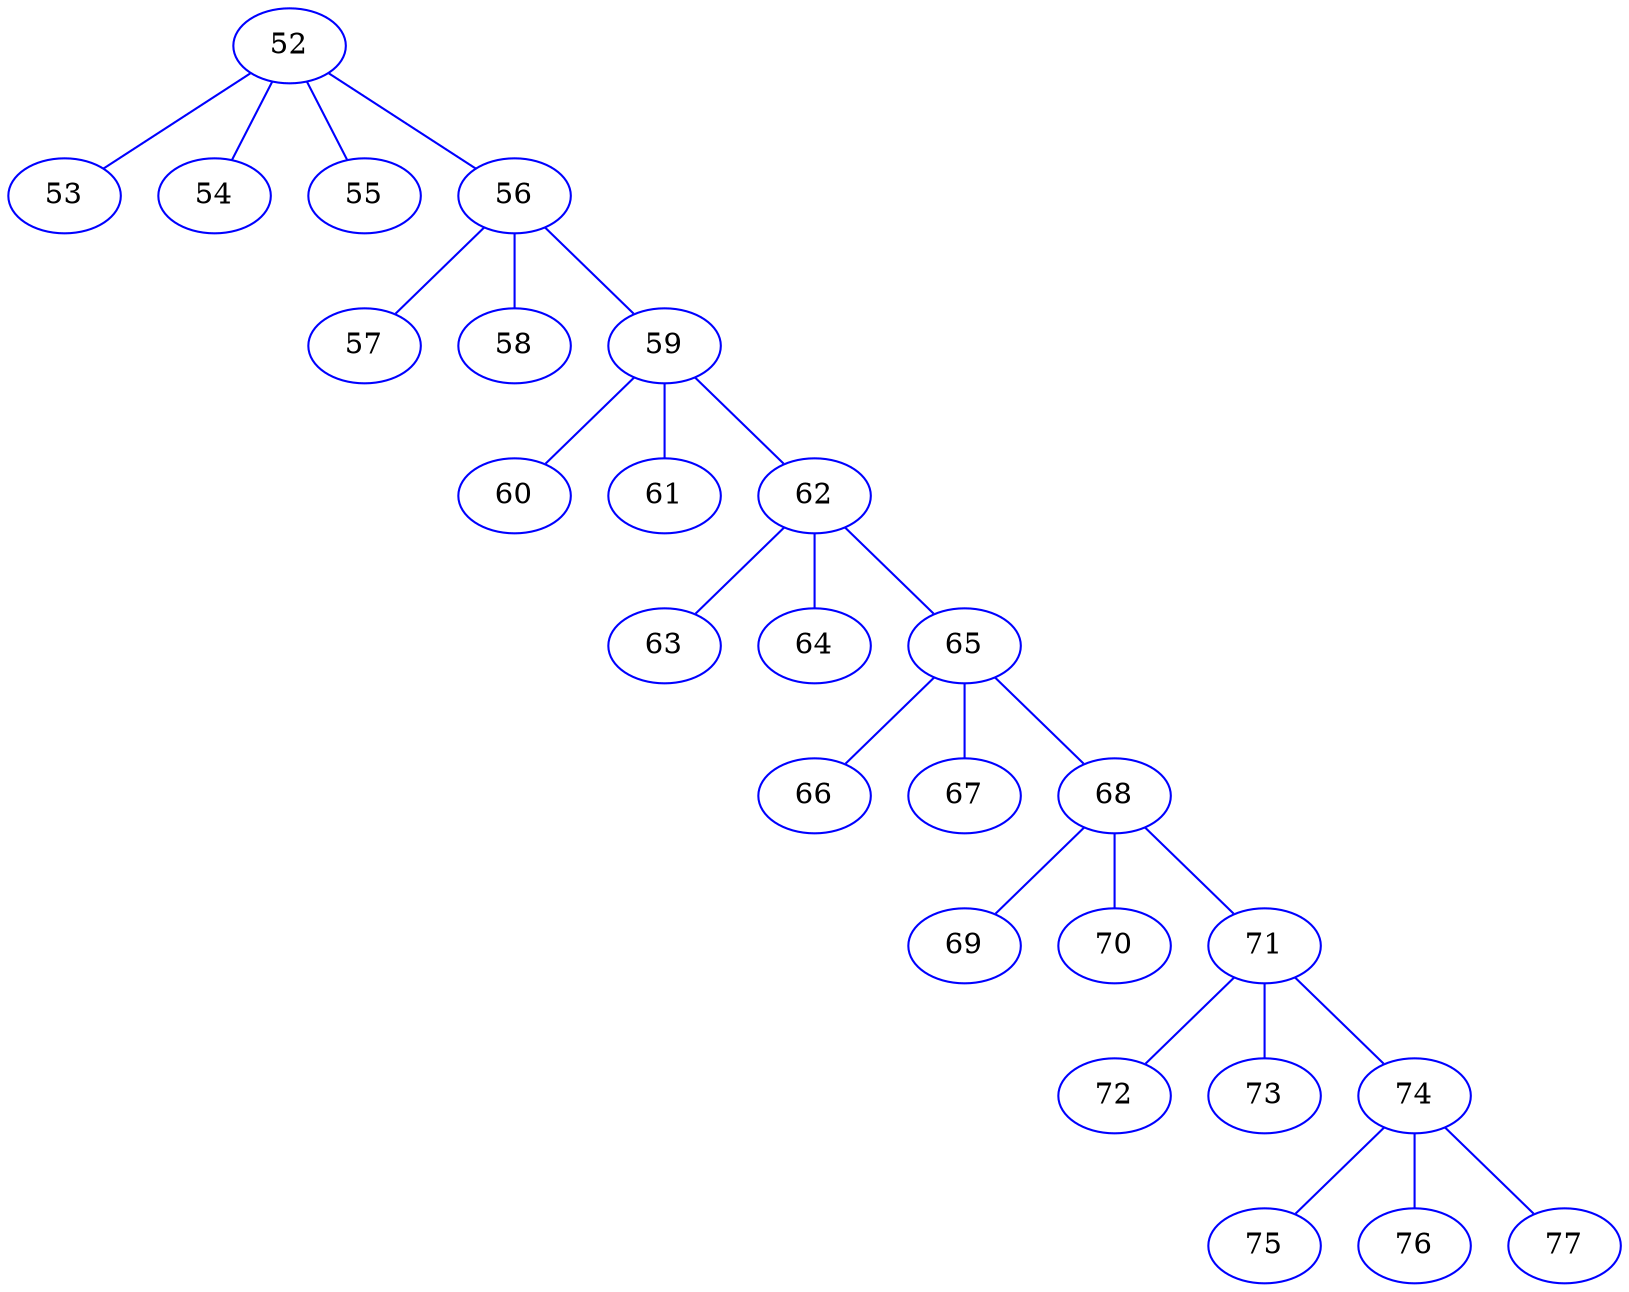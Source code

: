 strict graph "" {
	52	[color=blue];
	53	[color=blue];
	52 -- 53	[color=blue];
	54	[color=blue];
	52 -- 54	[color=blue];
	55	[color=blue];
	52 -- 55	[color=blue];
	56	[color=blue];
	52 -- 56	[color=blue];
	57	[color=blue];
	56 -- 57	[color=blue];
	58	[color=blue];
	56 -- 58	[color=blue];
	59	[color=blue];
	56 -- 59	[color=blue];
	60	[color=blue];
	59 -- 60	[color=blue];
	61	[color=blue];
	59 -- 61	[color=blue];
	62	[color=blue];
	59 -- 62	[color=blue];
	63	[color=blue];
	62 -- 63	[color=blue];
	64	[color=blue];
	62 -- 64	[color=blue];
	65	[color=blue];
	62 -- 65	[color=blue];
	66	[color=blue];
	65 -- 66	[color=blue];
	67	[color=blue];
	65 -- 67	[color=blue];
	68	[color=blue];
	65 -- 68	[color=blue];
	69	[color=blue];
	68 -- 69	[color=blue];
	70	[color=blue];
	68 -- 70	[color=blue];
	71	[color=blue];
	68 -- 71	[color=blue];
	72	[color=blue];
	71 -- 72	[color=blue];
	73	[color=blue];
	71 -- 73	[color=blue];
	74	[color=blue];
	71 -- 74	[color=blue];
	75	[color=blue];
	74 -- 75	[color=blue];
	76	[color=blue];
	74 -- 76	[color=blue];
	77	[color=blue];
	74 -- 77	[color=blue];
}
